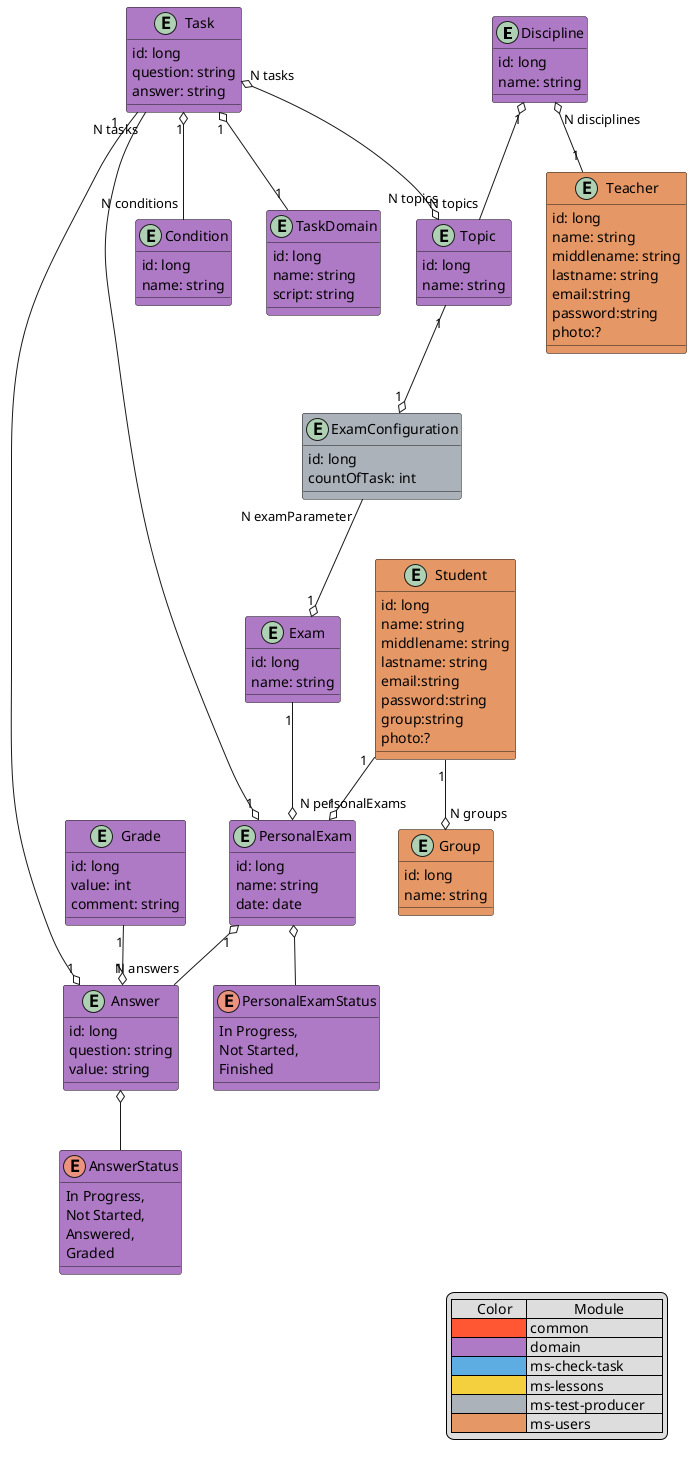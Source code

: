@startuml
legend right
    |       Color    |             Module   |
    |<#FF5733>| common               |
    |<#AF7AC5>| domain               |
    |<#5DADE2>| ms-check-task        |
    |<#F4D03F>| ms-lessons           |
    |<#ABB2B9>| ms-test-producer     |
    |<#E59866>| ms-users             |
end legend

entity Discipline #AF7AC5{
id: long
name: string
}

entity Topic #AF7AC5{
id: long
name: string
}

entity Task #AF7AC5{
id: long
question: string
answer: string
}

entity Condition #AF7AC5{
id: long
name: string
}

entity TaskDomain #AF7AC5{
id: long
name: string
script: string
}

entity Exam #AF7AC5{
id: long
name: string
}

entity PersonalExam #AF7AC5{
id: long
name: string
date: date
}

entity Answer #AF7AC5{
id: long
question: string
value: string
}

enum PersonalExamStatus #AF7AC5{
In Progress,
Not Started,
Finished
}

enum AnswerStatus #AF7AC5{
In Progress,
Not Started,
Answered,
Graded
}

entity Grade #AF7AC5{
id: long
value: int
comment: string
}

entity Student #E59866{
id: long
name: string
middlename: string
lastname: string
email:string
password:string
group:string
photo:?
}

entity Teacher #E59866{
id: long
name: string
middlename: string
lastname: string
email:string
password:string
photo:?
}

entity Group #E59866{
id: long
name: string
}

entity ExamConfiguration #ABB2B9{
id: long
countOfTask: int
}

ExamConfiguration "N examParameter" --o "1" Exam
Topic "1" --o "1" ExamConfiguration
Answer o-- AnswerStatus
PersonalExam o-- PersonalExamStatus
PersonalExam "1" o-- "N answers" Answer
Task "1" --o "1" Answer
Grade "1" --o "1" Answer
Student "1" --o "1" PersonalExam
Task "1" o-- "N conditions" Condition
Task "N tasks" o--o "N topics" Topic
Task "1" o-- "1" TaskDomain
Task "N tasks" --o "1" PersonalExam
Student "1" --o "N groups" Group

Exam "1" --o "N personalExams" PersonalExam

Discipline "1" o-- "N topics" Topic
Discipline "N disciplines" o-- "1" Teacher
@enduml